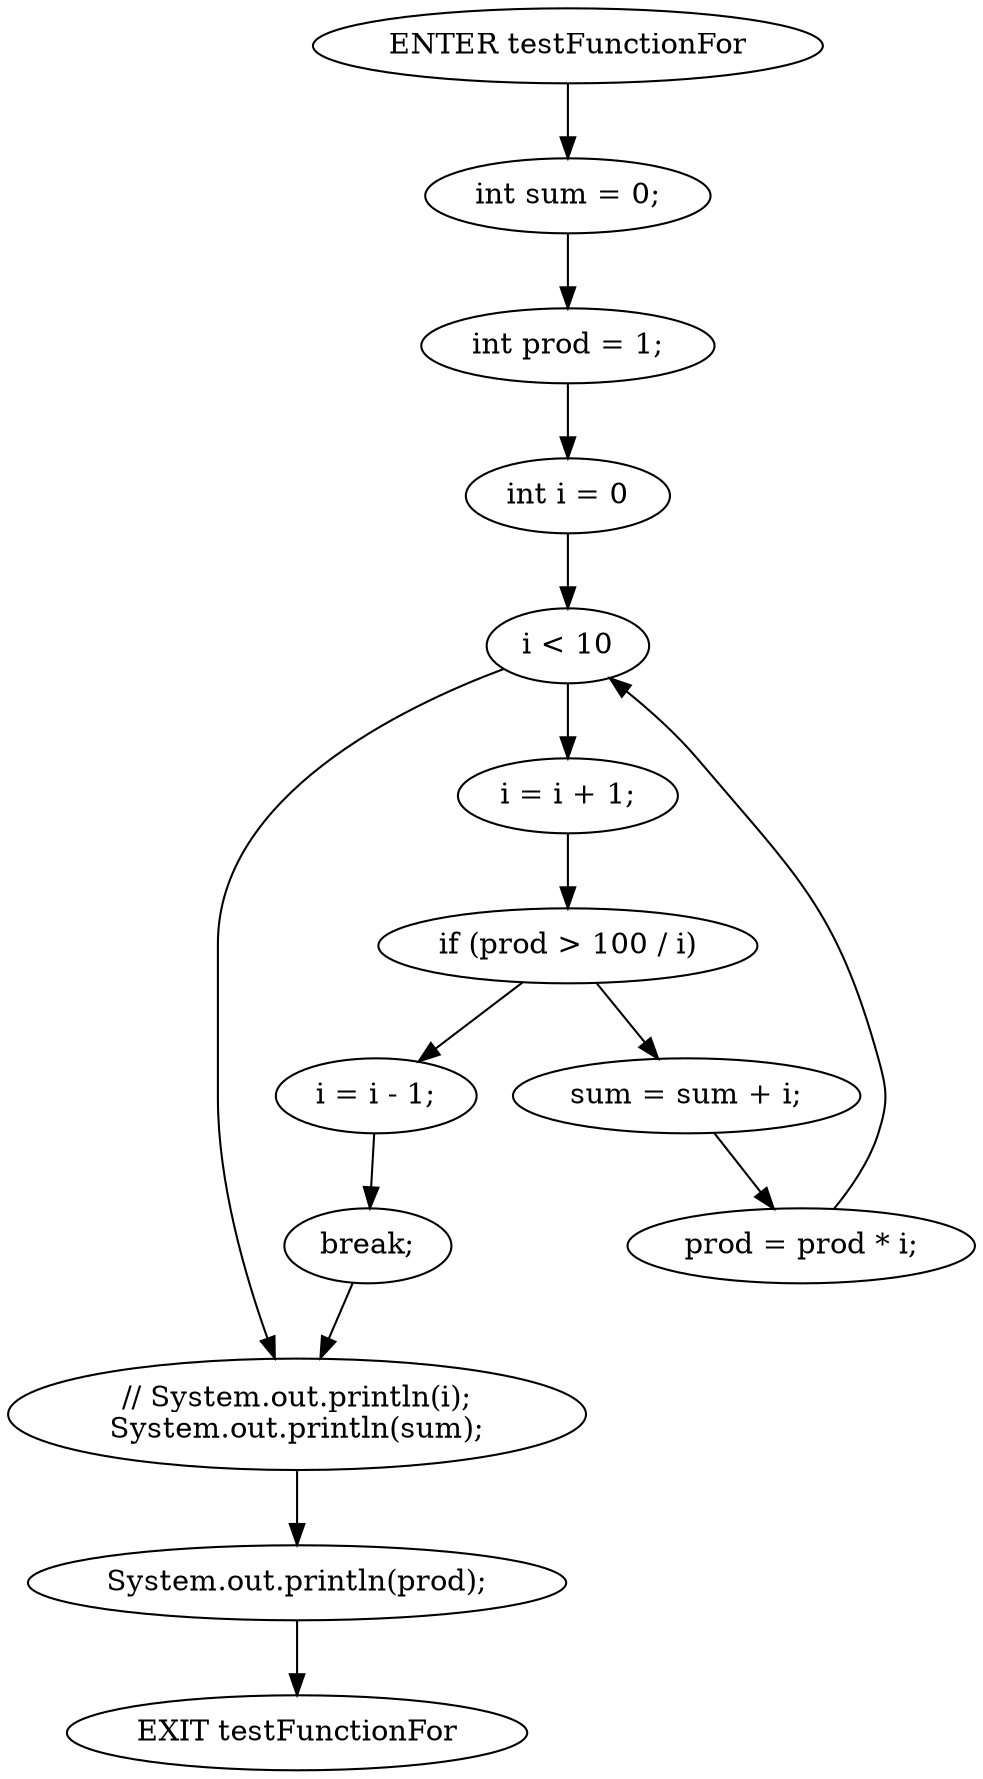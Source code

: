 strict digraph G {
  0 [ label="ENTER testFunctionFor" ];
  1 [ label="EXIT testFunctionFor" ];
  2 [ label="int sum = 0;" ];
  3 [ label="int prod = 1;" ];
  4 [ label="int i = 0" ];
  5 [ label="i < 10" ];
  6 [ label="i = i + 1;" ];
  7 [ label="if (prod > 100 / i)" ];
  8 [ label="i = i - 1;" ];
  9 [ label="break;" ];
  10 [ label="sum = sum + i;" ];
  11 [ label="prod = prod * i;" ];
  12 [ label="// System.out.println(i);
System.out.println(sum);" ];
  13 [ label="System.out.println(prod);" ];
  0 -> 2;
  2 -> 3;
  3 -> 4;
  4 -> 5;
  5 -> 6;
  6 -> 7;
  7 -> 8;
  8 -> 9;
  7 -> 10;
  10 -> 11;
  11 -> 5;
  5 -> 12;
  9 -> 12;
  12 -> 13;
  13 -> 1;
}
